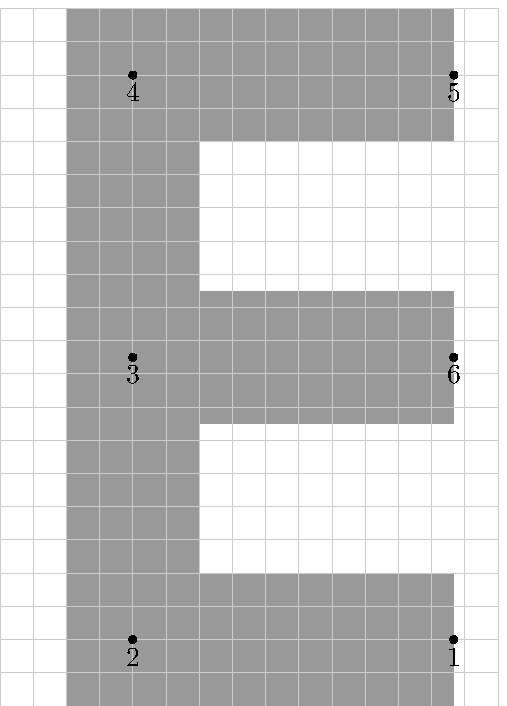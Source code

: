 prologues:=3;
u:=12pt;

% Variables

def mvariables=

xu:=u; % unité de taille de base, à faire varier pour la chasse
yu:=u; % unité de taille de base, à faire varier pour la chasse
ybaseline:=0yu; % ligne de base
ycapheight:=21yu; % hauteur totale
xpen:=4xu; % graisse x
ypen:=4yu; % graisse y

yleg:=ybaseline+ypen/2; % ligne de base du tracé horizontal
yarm:=ycapheight-ypen/2; % hauteur du tracé haut horizontal
ybaselineround:=yleg-ypen/4; % ligne de base avec débordement
ycapheightround:=yarm+ypen/4; % hauteur du tracé avec débordement
ybaselinegouache:=ybaseline-ypen/2; % dépassement en-dessous mbaseline pour gouache
ycapheighgouache:=ycapheight+ypen/2; % dépassement au-dessus mcapheight pour gouache

xleftside:=0; % bord gauche
xrightside:=xwidth; % bord droit
xleftstem:=xleftside+xpen; % bord gauche du tracé vertical
xrightstem:=xrightside-xpen; % bord droit du tracé vertical
xleftround:=xleftstem-xpen/2; % bord gauche du tracé rond
xrightround:=xrightstem+xpen/2; % bord droit du tracé rond
xend:=xpen/3; % valeur de largeur d'embouts
xendoblique:=xpen/3; % aleur de largeur d'embouts obliques

xcenter:=xwidth/2; % ligne centre x
ycenter:=ycapheight/2; % ligne centre y
yupbar:=ycenter+ypen; % tracé centre x compensé haut
ylowbar:=ycenter-ypen/2; % tracé centre x compensé bas
xbigbowl:=xrightround-xpen/4; % ligne centre x de l'arrondi grand
xsmallbowl:=xrightround-xpen/2; % ligne centre x de l'arrondi petit
yupbowl:=ycapheight-((ycapheight-ylowbar)/2); % ligne centre y de l'arrondi haut
ylowbowl:=ybaseline+(ybar/2); % ligne centre y de l'arrondi bas
xbowlattach:=xcenter; % le point d'attache de l'horizontale tangente au bowl
xbridge:=xpen/1.5; % valeur d'écartement des pointes

xpivot:=5u; % ligne de pivotement de l'attraction x
ypivot:=ycenter; % ligne de pivotement de l'attraction y
xfuite:=2xwidth; % ligne d'attraction x
yfuite:=ycapheight/1.2; % ligne d'attraction y
% zpivot=whatever[xcenter,ycenter]; % point de pivot
% zfuitepoint=whatever[xfuite,yfuite] % point d'attraction
% zfuite=whatever[zpivot,zfuitepoint] % ligne (axe) d'attraction entre point d'attraction et pivot

mcurve:=.9; % courbes
mcurl:=0; % fin des courbes
mtension:=.9; % tension des pseudo droites

pickup pencircle yscaled xpen xscaled ypen;
linejoin:=mitered;

enddef;

def mcolor= % gris de la lettre
  withcolor .6white
enddef;

def mgrille(suffix mpoints)= % grille
pickup pencircle scaled 0.2;
for i=0 upto xwidth/u: % grille verticale
  draw (xleftside+i*u,ycapheight) -- (xleftside+i*u,ybaseline) withcolor .8white;
endfor
for i=0 upto ycapheight/u: % grille horizontale
  draw (xleftside,i*u) -- (xrightside,i*u) withcolor .8white;
endfor;
for i=1 upto mpoints: % entrée manuelle du nombre de points glyphe par glyphe (à automatiser?)
  dotlabels.bot([i]);
endfor;
enddef;

% Lettre E
beginfig(30)
xwidth:=15u;
mvariables;
x1=x5=x6=xrightside-xend;
x2=x3=x4=xleftstem;
y1=y2=yleg;
y4=y5=yarm;
y3=y6=ycenter;
cutdraw z1 -- z2 -- z4 -- z5 mcolor;
cutdraw z3 -- z6 mcolor;
mgrille(6);
endfig;

% Lettre A
beginfig(31)
xwidth:=18u;
mvariables;
x1=xleftside+xendoblique;
x4=xrightside-xendoblique;
x2=xcenter-xbridge/2;
x3=xcenter+xbridge/2;
y1=y4=ybaselinegouache;
y2=y3=yarm;
y5=y6=ylowbar-ypen/2;
z5=whatever[z1,z2];
z6=whatever[z3,z4];
cutdraw z1 -- z2 -- z3 -- z4 mcolor;
cutdraw z5 -- z6 mcolor;
mgrille(6);
endfig;

% Lettre O, balance y2 et y4, ajouter un jeu de tension sans doute
beginfig(32)
xwidth:=15u;
mvariables;
x1=x3=xcenter;
x2=xleftround;
x4=xrightround;
y1=ybaselineround;
y2=ycenter-ypen/2;
y4=ycenter+ypen/2;
y3=ycapheightround;
cutdraw z1 ..tension (mcurve).. z2{up} ..tension (mcurve+.3).. z3 ..tension (mcurve).. z4{down} ..tension (mcurve+.3).. cycle mcolor;
mgrille(4);
endfig;

% Lettre R, reste à relier fuite, pivot, et tension dans une seule variable
beginfig(33)
xwidth:=15u;
mvariables;
x1=x2=x6=x10=xleftstem;
x3=x5=xbowlattach;
x4=xbigbowl;
x7=xbigbowl+xpen/4;
y1=ybaseline;
y7=ybaselinegouache;
y2=y3=yarm;
y8=yfuite;
y9=ylowbar;
x9=xpivot+1u; 
x8=x11=xfuite;
y10=y2-((y2-y6)/2);
y11=ycapheight-((ycapheight-yfuite)/2);
z6=whatever[z9,z8];
z5=whatever[z9,z8];
z5=whatever[xbowlattach];
z4=whatever[z11,z10];
cutdraw z1 -- z2 -- z3{dir(angle(z3-z2))} ..tension (mcurve).. z4 ..tension (mcurve).. {dir(angle(z9-z8))}z5 -- z6 mcolor;
cutdraw z5 -- z7 mcolor;
mgrille(11);
endfig;

% Lettre C, idem O + appareiller les embouts
beginfig(34)
xwidth:=15u;
mvariables;
x1=x3=xcenter;
x2=xleftround;
y1=ybaselineround;
y2=ycenter;
y3=ycapheightround;
x4=x5=xrightround;
y5=4u;
y4=16u;
cutdraw z5 ..tension (mcurve).. z1 ..tension (mcurve).. z2{up} ..tension (mcurve).. z3 ..tension (mcurve).. {down}z4 mcolor;
mgrille(5);
endfig;

end
